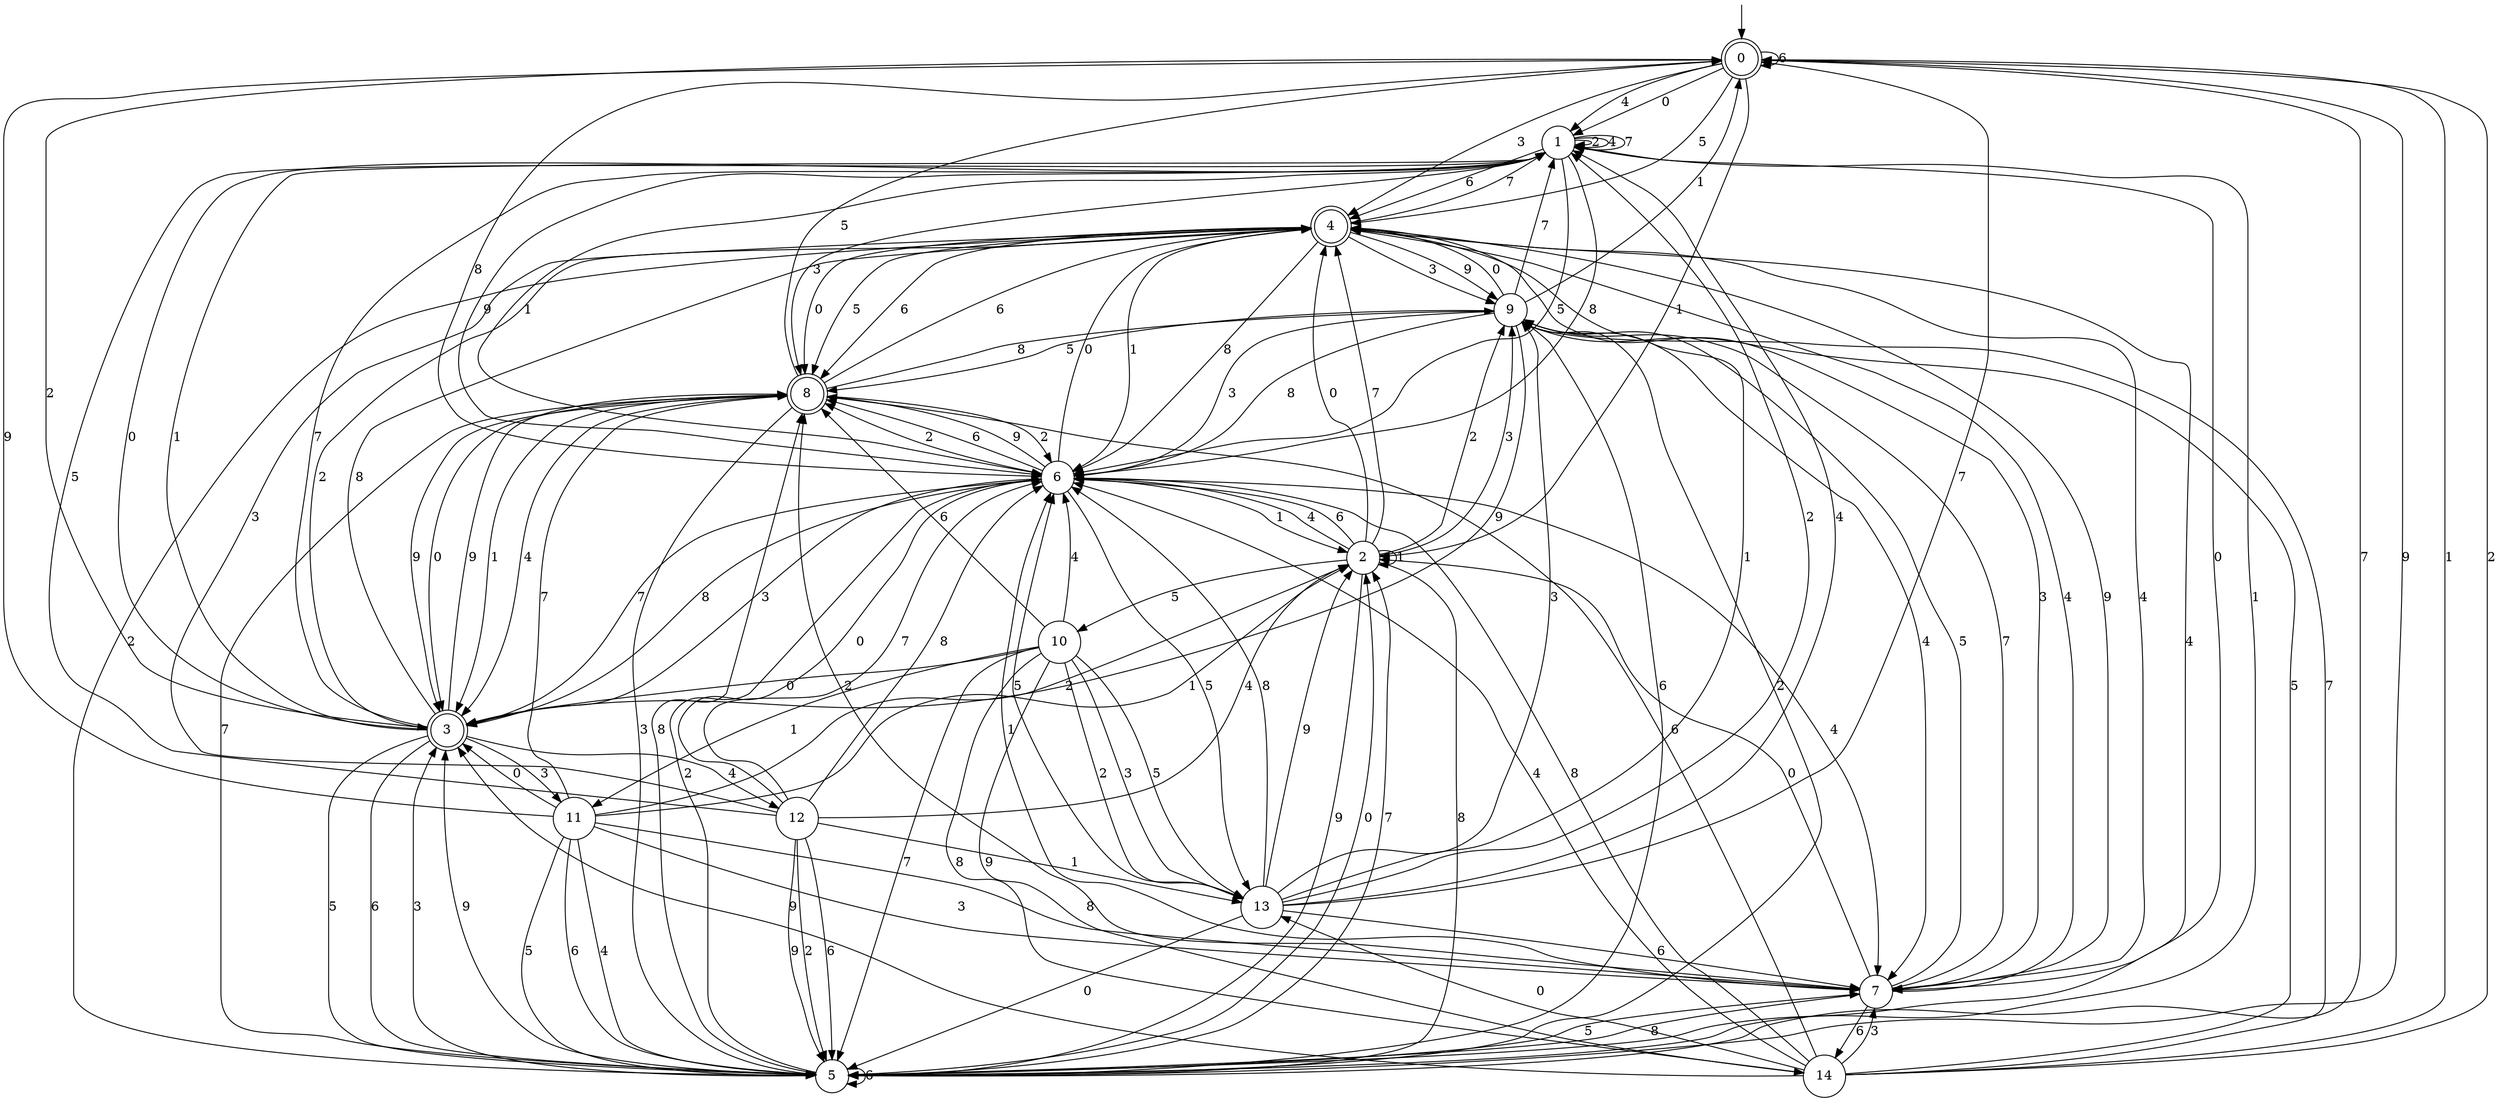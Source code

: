digraph g {

	s0 [shape="doublecircle" label="0"];
	s1 [shape="circle" label="1"];
	s2 [shape="circle" label="2"];
	s3 [shape="doublecircle" label="3"];
	s4 [shape="doublecircle" label="4"];
	s5 [shape="circle" label="5"];
	s6 [shape="circle" label="6"];
	s7 [shape="circle" label="7"];
	s8 [shape="doublecircle" label="8"];
	s9 [shape="circle" label="9"];
	s10 [shape="circle" label="10"];
	s11 [shape="circle" label="11"];
	s12 [shape="circle" label="12"];
	s13 [shape="circle" label="13"];
	s14 [shape="circle" label="14"];
	s0 -> s1 [label="0"];
	s0 -> s2 [label="1"];
	s0 -> s3 [label="2"];
	s0 -> s4 [label="3"];
	s0 -> s1 [label="4"];
	s0 -> s4 [label="5"];
	s0 -> s0 [label="6"];
	s0 -> s5 [label="7"];
	s0 -> s6 [label="8"];
	s0 -> s5 [label="9"];
	s1 -> s7 [label="0"];
	s1 -> s6 [label="1"];
	s1 -> s1 [label="2"];
	s1 -> s8 [label="3"];
	s1 -> s1 [label="4"];
	s1 -> s6 [label="5"];
	s1 -> s4 [label="6"];
	s1 -> s1 [label="7"];
	s1 -> s6 [label="8"];
	s1 -> s6 [label="9"];
	s2 -> s4 [label="0"];
	s2 -> s2 [label="1"];
	s2 -> s9 [label="2"];
	s2 -> s9 [label="3"];
	s2 -> s6 [label="4"];
	s2 -> s10 [label="5"];
	s2 -> s6 [label="6"];
	s2 -> s4 [label="7"];
	s2 -> s5 [label="8"];
	s2 -> s5 [label="9"];
	s3 -> s1 [label="0"];
	s3 -> s1 [label="1"];
	s3 -> s4 [label="2"];
	s3 -> s11 [label="3"];
	s3 -> s12 [label="4"];
	s3 -> s5 [label="5"];
	s3 -> s5 [label="6"];
	s3 -> s1 [label="7"];
	s3 -> s4 [label="8"];
	s3 -> s8 [label="9"];
	s4 -> s8 [label="0"];
	s4 -> s6 [label="1"];
	s4 -> s5 [label="2"];
	s4 -> s9 [label="3"];
	s4 -> s7 [label="4"];
	s4 -> s8 [label="5"];
	s4 -> s8 [label="6"];
	s4 -> s1 [label="7"];
	s4 -> s6 [label="8"];
	s4 -> s9 [label="9"];
	s5 -> s2 [label="0"];
	s5 -> s1 [label="1"];
	s5 -> s6 [label="2"];
	s5 -> s3 [label="3"];
	s5 -> s4 [label="4"];
	s5 -> s7 [label="5"];
	s5 -> s5 [label="6"];
	s5 -> s2 [label="7"];
	s5 -> s8 [label="8"];
	s5 -> s3 [label="9"];
	s6 -> s4 [label="0"];
	s6 -> s2 [label="1"];
	s6 -> s8 [label="2"];
	s6 -> s3 [label="3"];
	s6 -> s7 [label="4"];
	s6 -> s13 [label="5"];
	s6 -> s8 [label="6"];
	s6 -> s3 [label="7"];
	s6 -> s3 [label="8"];
	s6 -> s8 [label="9"];
	s7 -> s2 [label="0"];
	s7 -> s6 [label="1"];
	s7 -> s8 [label="2"];
	s7 -> s4 [label="3"];
	s7 -> s4 [label="4"];
	s7 -> s9 [label="5"];
	s7 -> s14 [label="6"];
	s7 -> s9 [label="7"];
	s7 -> s5 [label="8"];
	s7 -> s4 [label="9"];
	s8 -> s3 [label="0"];
	s8 -> s3 [label="1"];
	s8 -> s6 [label="2"];
	s8 -> s5 [label="3"];
	s8 -> s3 [label="4"];
	s8 -> s0 [label="5"];
	s8 -> s4 [label="6"];
	s8 -> s5 [label="7"];
	s8 -> s9 [label="8"];
	s8 -> s3 [label="9"];
	s9 -> s4 [label="0"];
	s9 -> s0 [label="1"];
	s9 -> s5 [label="2"];
	s9 -> s6 [label="3"];
	s9 -> s7 [label="4"];
	s9 -> s8 [label="5"];
	s9 -> s5 [label="6"];
	s9 -> s1 [label="7"];
	s9 -> s6 [label="8"];
	s9 -> s3 [label="9"];
	s10 -> s3 [label="0"];
	s10 -> s11 [label="1"];
	s10 -> s13 [label="2"];
	s10 -> s13 [label="3"];
	s10 -> s6 [label="4"];
	s10 -> s13 [label="5"];
	s10 -> s8 [label="6"];
	s10 -> s5 [label="7"];
	s10 -> s14 [label="8"];
	s10 -> s14 [label="9"];
	s11 -> s3 [label="0"];
	s11 -> s2 [label="1"];
	s11 -> s2 [label="2"];
	s11 -> s7 [label="3"];
	s11 -> s5 [label="4"];
	s11 -> s5 [label="5"];
	s11 -> s5 [label="6"];
	s11 -> s8 [label="7"];
	s11 -> s7 [label="8"];
	s11 -> s0 [label="9"];
	s12 -> s6 [label="0"];
	s12 -> s13 [label="1"];
	s12 -> s5 [label="2"];
	s12 -> s4 [label="3"];
	s12 -> s2 [label="4"];
	s12 -> s1 [label="5"];
	s12 -> s5 [label="6"];
	s12 -> s6 [label="7"];
	s12 -> s6 [label="8"];
	s12 -> s5 [label="9"];
	s13 -> s5 [label="0"];
	s13 -> s4 [label="1"];
	s13 -> s1 [label="2"];
	s13 -> s9 [label="3"];
	s13 -> s1 [label="4"];
	s13 -> s6 [label="5"];
	s13 -> s7 [label="6"];
	s13 -> s0 [label="7"];
	s13 -> s6 [label="8"];
	s13 -> s2 [label="9"];
	s14 -> s13 [label="0"];
	s14 -> s0 [label="1"];
	s14 -> s0 [label="2"];
	s14 -> s7 [label="3"];
	s14 -> s6 [label="4"];
	s14 -> s9 [label="5"];
	s14 -> s8 [label="6"];
	s14 -> s9 [label="7"];
	s14 -> s6 [label="8"];
	s14 -> s3 [label="9"];

__start0 [label="" shape="none" width="0" height="0"];
__start0 -> s0;

}
